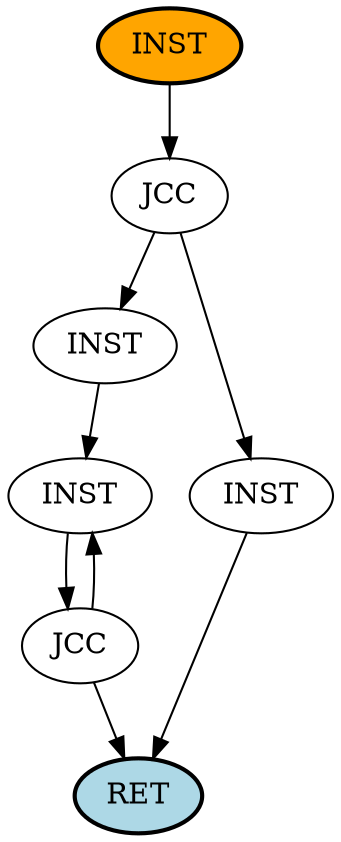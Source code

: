 digraph G{
fontname=cmr10;
"60" [label="INST\l", style="filled,bold", fillcolor=orange]
"68" [label="JCC\l"]
"6a" [label="INST\l"]
"6f" [label="INST\l"]
"74" [label="JCC\l"]
"78" [label="INST"]
"79" [label="RET", style="filled,bold", fillcolor=lightblue]
"6f" -> "74" 
"60" -> "68" 
"68" -> "6a" 
"68" -> "78" 
"6a" -> "6f" 
"74" -> "6f" 
"74" -> "79" 
"78" -> "79" 
}
